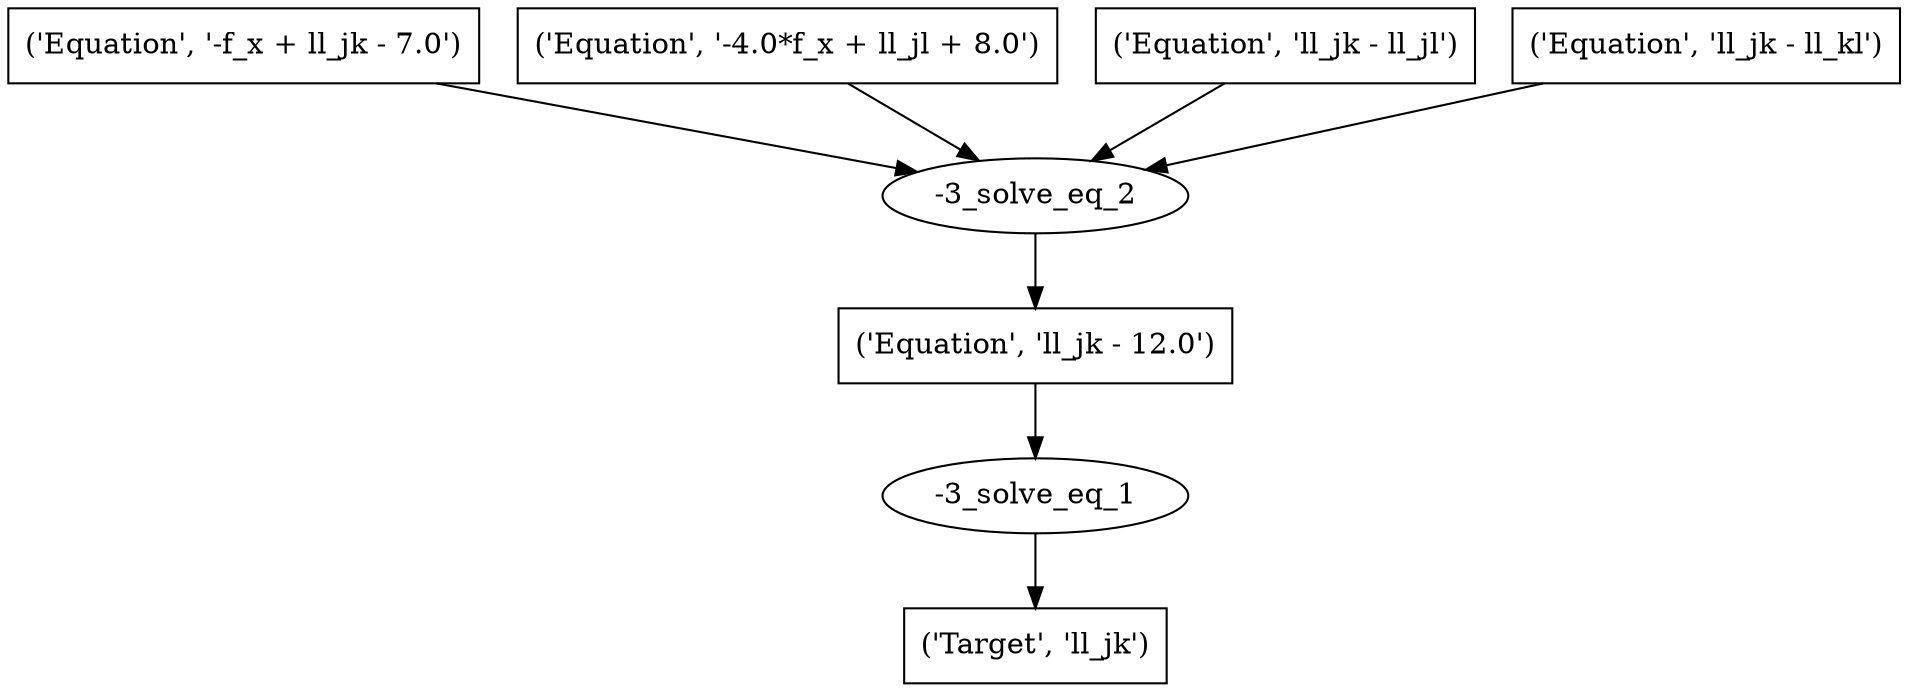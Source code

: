 digraph 52 {
	0 [label="('Target', 'll_jk')" shape=box]
	1 [label="-3_solve_eq_1"]
	1 -> 0
	2 [label="('Equation', 'll_jk - 12.0')" shape=box]
	2 -> 1
	3 [label="-3_solve_eq_2"]
	3 -> 2
	4 [label="('Equation', '-f_x + ll_jk - 7.0')" shape=box]
	4 -> 3
	5 [label="('Equation', '-4.0*f_x + ll_jl + 8.0')" shape=box]
	5 -> 3
	6 [label="('Equation', 'll_jk - ll_jl')" shape=box]
	6 -> 3
	7 [label="('Equation', 'll_jk - ll_kl')" shape=box]
	7 -> 3
}
